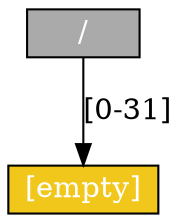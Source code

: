 digraph G {
	node [shape=record,style=filled,labeljust=c,height=0.2];
	0 [pos="0,0", label="/", fillcolor="#AAAAAA",fontcolor="#FFFFFF"];
	1627197771 [pos="0,0", label="[empty]", fillcolor="#f1c71c",fontcolor="#FFFFFF"];
	0 -> 1627197771 [label="[0-31]"]
}
